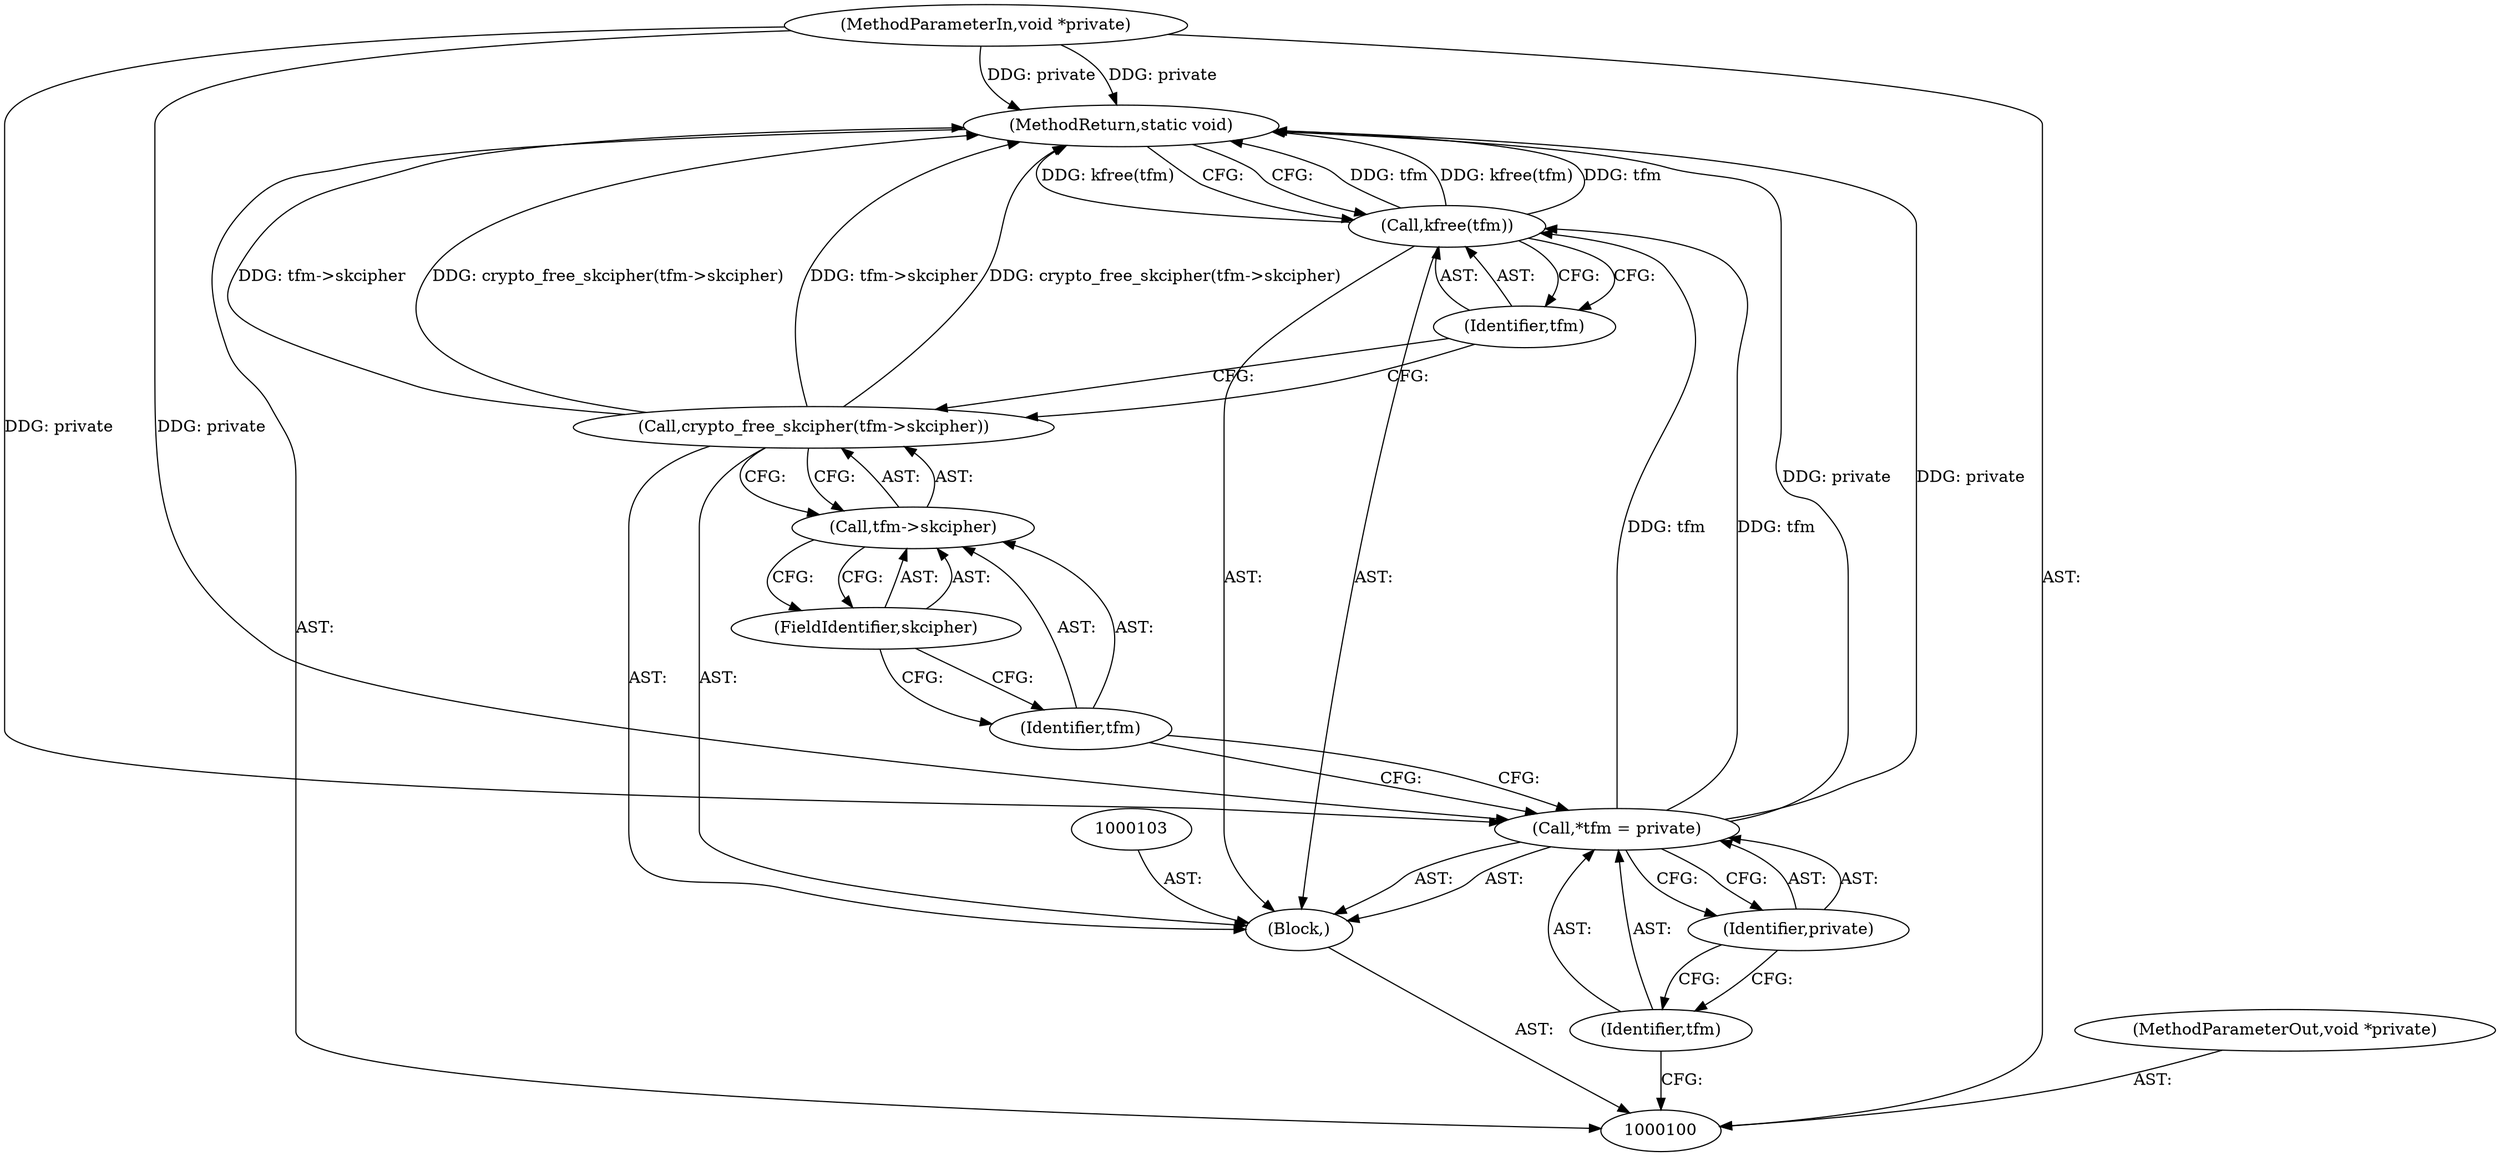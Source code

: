 digraph "0_linux_dd504589577d8e8e70f51f997ad487a4cb6c026f_1" {
"1000113" [label="(MethodReturn,static void)"];
"1000101" [label="(MethodParameterIn,void *private)"];
"1000137" [label="(MethodParameterOut,void *private)"];
"1000102" [label="(Block,)"];
"1000104" [label="(Call,*tfm = private)"];
"1000105" [label="(Identifier,tfm)"];
"1000106" [label="(Identifier,private)"];
"1000107" [label="(Call,crypto_free_skcipher(tfm->skcipher))"];
"1000108" [label="(Call,tfm->skcipher)"];
"1000109" [label="(Identifier,tfm)"];
"1000110" [label="(FieldIdentifier,skcipher)"];
"1000111" [label="(Call,kfree(tfm))"];
"1000112" [label="(Identifier,tfm)"];
"1000113" -> "1000100"  [label="AST: "];
"1000113" -> "1000111"  [label="CFG: "];
"1000107" -> "1000113"  [label="DDG: tfm->skcipher"];
"1000107" -> "1000113"  [label="DDG: crypto_free_skcipher(tfm->skcipher)"];
"1000111" -> "1000113"  [label="DDG: tfm"];
"1000111" -> "1000113"  [label="DDG: kfree(tfm)"];
"1000101" -> "1000113"  [label="DDG: private"];
"1000104" -> "1000113"  [label="DDG: private"];
"1000101" -> "1000100"  [label="AST: "];
"1000101" -> "1000113"  [label="DDG: private"];
"1000101" -> "1000104"  [label="DDG: private"];
"1000137" -> "1000100"  [label="AST: "];
"1000102" -> "1000100"  [label="AST: "];
"1000103" -> "1000102"  [label="AST: "];
"1000104" -> "1000102"  [label="AST: "];
"1000107" -> "1000102"  [label="AST: "];
"1000111" -> "1000102"  [label="AST: "];
"1000104" -> "1000102"  [label="AST: "];
"1000104" -> "1000106"  [label="CFG: "];
"1000105" -> "1000104"  [label="AST: "];
"1000106" -> "1000104"  [label="AST: "];
"1000109" -> "1000104"  [label="CFG: "];
"1000104" -> "1000113"  [label="DDG: private"];
"1000101" -> "1000104"  [label="DDG: private"];
"1000104" -> "1000111"  [label="DDG: tfm"];
"1000105" -> "1000104"  [label="AST: "];
"1000105" -> "1000100"  [label="CFG: "];
"1000106" -> "1000105"  [label="CFG: "];
"1000106" -> "1000104"  [label="AST: "];
"1000106" -> "1000105"  [label="CFG: "];
"1000104" -> "1000106"  [label="CFG: "];
"1000107" -> "1000102"  [label="AST: "];
"1000107" -> "1000108"  [label="CFG: "];
"1000108" -> "1000107"  [label="AST: "];
"1000112" -> "1000107"  [label="CFG: "];
"1000107" -> "1000113"  [label="DDG: tfm->skcipher"];
"1000107" -> "1000113"  [label="DDG: crypto_free_skcipher(tfm->skcipher)"];
"1000108" -> "1000107"  [label="AST: "];
"1000108" -> "1000110"  [label="CFG: "];
"1000109" -> "1000108"  [label="AST: "];
"1000110" -> "1000108"  [label="AST: "];
"1000107" -> "1000108"  [label="CFG: "];
"1000109" -> "1000108"  [label="AST: "];
"1000109" -> "1000104"  [label="CFG: "];
"1000110" -> "1000109"  [label="CFG: "];
"1000110" -> "1000108"  [label="AST: "];
"1000110" -> "1000109"  [label="CFG: "];
"1000108" -> "1000110"  [label="CFG: "];
"1000111" -> "1000102"  [label="AST: "];
"1000111" -> "1000112"  [label="CFG: "];
"1000112" -> "1000111"  [label="AST: "];
"1000113" -> "1000111"  [label="CFG: "];
"1000111" -> "1000113"  [label="DDG: tfm"];
"1000111" -> "1000113"  [label="DDG: kfree(tfm)"];
"1000104" -> "1000111"  [label="DDG: tfm"];
"1000112" -> "1000111"  [label="AST: "];
"1000112" -> "1000107"  [label="CFG: "];
"1000111" -> "1000112"  [label="CFG: "];
}
